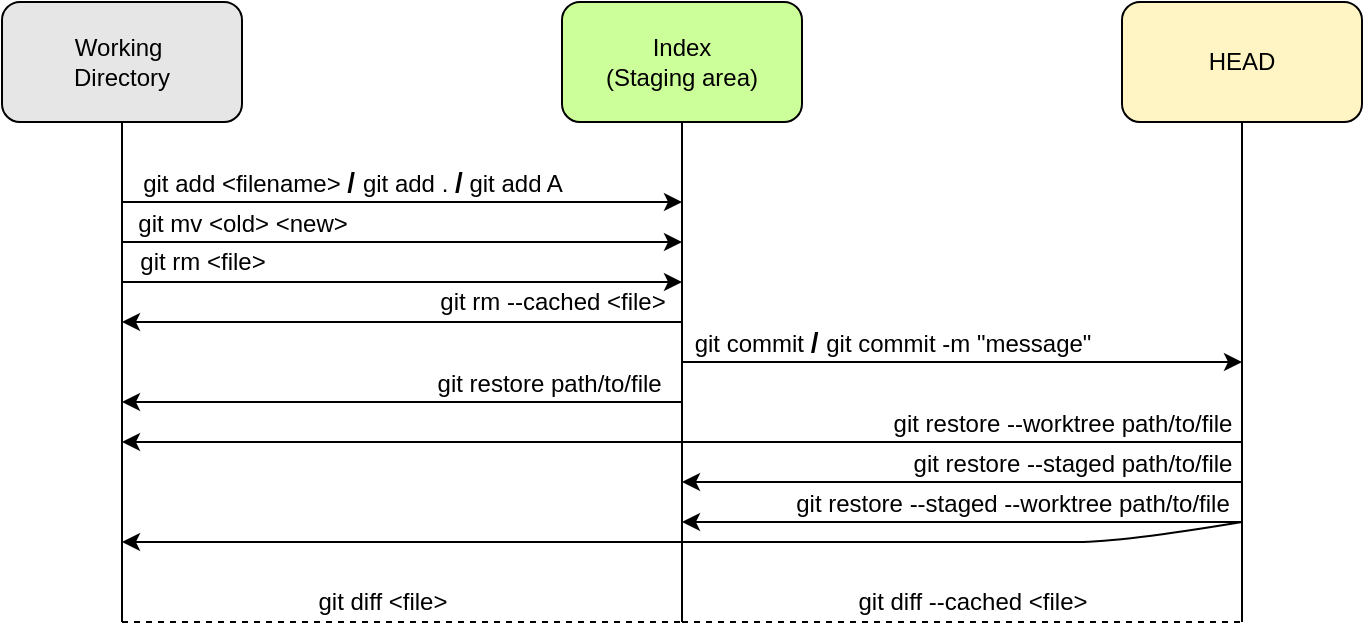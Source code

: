 <mxfile version="16.0.0" type="github">
  <diagram id="oE1kLv5p4GpdTMjqKH7l" name="Page-1">
    <mxGraphModel dx="1022" dy="468" grid="1" gridSize="10" guides="1" tooltips="1" connect="1" arrows="1" fold="1" page="1" pageScale="1" pageWidth="850" pageHeight="1100" math="0" shadow="0">
      <root>
        <mxCell id="0" />
        <mxCell id="1" parent="0" />
        <mxCell id="v0JIoPpW-7pg3gaM1F9p-2" value="Index&lt;br&gt;(Staging area)" style="rounded=1;whiteSpace=wrap;html=1;fillColor=#CCFF99;" parent="1" vertex="1">
          <mxGeometry x="340" y="10" width="120" height="60" as="geometry" />
        </mxCell>
        <mxCell id="v0JIoPpW-7pg3gaM1F9p-3" value="HEAD" style="rounded=1;whiteSpace=wrap;html=1;fillColor=#FFF4C3;" parent="1" vertex="1">
          <mxGeometry x="620" y="10" width="120" height="60" as="geometry" />
        </mxCell>
        <mxCell id="v0JIoPpW-7pg3gaM1F9p-4" value="" style="endArrow=none;html=1;rounded=0;entryX=0.5;entryY=1;entryDx=0;entryDy=0;" parent="1" target="v0JIoPpW-7pg3gaM1F9p-1" edge="1">
          <mxGeometry width="50" height="50" relative="1" as="geometry">
            <mxPoint x="120" y="320" as="sourcePoint" />
            <mxPoint x="430" y="230" as="targetPoint" />
          </mxGeometry>
        </mxCell>
        <mxCell id="v0JIoPpW-7pg3gaM1F9p-5" value="" style="endArrow=none;html=1;rounded=0;entryX=0.5;entryY=1;entryDx=0;entryDy=0;" parent="1" target="v0JIoPpW-7pg3gaM1F9p-2" edge="1">
          <mxGeometry width="50" height="50" relative="1" as="geometry">
            <mxPoint x="400" y="320" as="sourcePoint" />
            <mxPoint x="430" y="230" as="targetPoint" />
          </mxGeometry>
        </mxCell>
        <mxCell id="v0JIoPpW-7pg3gaM1F9p-6" value="" style="endArrow=none;html=1;rounded=0;entryX=0.5;entryY=1;entryDx=0;entryDy=0;" parent="1" target="v0JIoPpW-7pg3gaM1F9p-3" edge="1">
          <mxGeometry width="50" height="50" relative="1" as="geometry">
            <mxPoint x="680" y="320" as="sourcePoint" />
            <mxPoint x="430" y="230" as="targetPoint" />
          </mxGeometry>
        </mxCell>
        <mxCell id="v0JIoPpW-7pg3gaM1F9p-8" value="" style="endArrow=classic;html=1;rounded=0;" parent="1" edge="1">
          <mxGeometry width="50" height="50" relative="1" as="geometry">
            <mxPoint x="120" y="110" as="sourcePoint" />
            <mxPoint x="400" y="110" as="targetPoint" />
          </mxGeometry>
        </mxCell>
        <mxCell id="v0JIoPpW-7pg3gaM1F9p-10" value="" style="endArrow=classic;html=1;rounded=0;" parent="1" edge="1">
          <mxGeometry width="50" height="50" relative="1" as="geometry">
            <mxPoint x="400" y="190" as="sourcePoint" />
            <mxPoint x="680" y="190" as="targetPoint" />
          </mxGeometry>
        </mxCell>
        <mxCell id="v0JIoPpW-7pg3gaM1F9p-22" value="" style="endArrow=classic;html=1;rounded=0;" parent="1" edge="1">
          <mxGeometry width="50" height="50" relative="1" as="geometry">
            <mxPoint x="400" y="210" as="sourcePoint" />
            <mxPoint x="120" y="210" as="targetPoint" />
          </mxGeometry>
        </mxCell>
        <mxCell id="v0JIoPpW-7pg3gaM1F9p-24" value="" style="endArrow=classic;html=1;rounded=0;" parent="1" edge="1">
          <mxGeometry width="50" height="50" relative="1" as="geometry">
            <mxPoint x="680" y="230" as="sourcePoint" />
            <mxPoint x="120" y="230" as="targetPoint" />
          </mxGeometry>
        </mxCell>
        <mxCell id="v0JIoPpW-7pg3gaM1F9p-26" value="" style="endArrow=classic;html=1;rounded=0;" parent="1" edge="1">
          <mxGeometry width="50" height="50" relative="1" as="geometry">
            <mxPoint x="680" y="250" as="sourcePoint" />
            <mxPoint x="400" y="250" as="targetPoint" />
          </mxGeometry>
        </mxCell>
        <mxCell id="v0JIoPpW-7pg3gaM1F9p-30" value="" style="endArrow=classic;html=1;rounded=0;" parent="1" edge="1">
          <mxGeometry width="50" height="50" relative="1" as="geometry">
            <mxPoint x="680" y="270" as="sourcePoint" />
            <mxPoint x="400" y="270" as="targetPoint" />
          </mxGeometry>
        </mxCell>
        <mxCell id="v0JIoPpW-7pg3gaM1F9p-32" value="" style="curved=1;endArrow=classic;html=1;rounded=0;" parent="1" edge="1">
          <mxGeometry width="50" height="50" relative="1" as="geometry">
            <mxPoint x="680" y="270" as="sourcePoint" />
            <mxPoint x="120" y="280" as="targetPoint" />
            <Array as="points">
              <mxPoint x="620" y="280" />
              <mxPoint x="575" y="280" />
              <mxPoint x="525" y="280" />
            </Array>
          </mxGeometry>
        </mxCell>
        <mxCell id="v0JIoPpW-7pg3gaM1F9p-34" value="" style="endArrow=classic;html=1;rounded=0;" parent="1" edge="1">
          <mxGeometry width="50" height="50" relative="1" as="geometry">
            <mxPoint x="400" y="170" as="sourcePoint" />
            <mxPoint x="120" y="170" as="targetPoint" />
          </mxGeometry>
        </mxCell>
        <mxCell id="v0JIoPpW-7pg3gaM1F9p-35" value="git rm --cached &amp;lt;file&amp;gt;" style="text;html=1;align=center;verticalAlign=middle;resizable=0;points=[];autosize=1;strokeColor=none;fillColor=none;" parent="1" vertex="1">
          <mxGeometry x="270" y="150" width="130" height="20" as="geometry" />
        </mxCell>
        <mxCell id="v0JIoPpW-7pg3gaM1F9p-36" value="" style="endArrow=classic;html=1;rounded=0;" parent="1" edge="1">
          <mxGeometry width="50" height="50" relative="1" as="geometry">
            <mxPoint x="120" y="150" as="sourcePoint" />
            <mxPoint x="400" y="150" as="targetPoint" />
          </mxGeometry>
        </mxCell>
        <mxCell id="v0JIoPpW-7pg3gaM1F9p-37" value="&lt;span&gt;git rm &amp;lt;file&amp;gt;&lt;/span&gt;" style="text;html=1;align=center;verticalAlign=middle;resizable=0;points=[];autosize=1;strokeColor=none;fillColor=none;" parent="1" vertex="1">
          <mxGeometry x="120" y="130" width="80" height="20" as="geometry" />
        </mxCell>
        <mxCell id="v0JIoPpW-7pg3gaM1F9p-39" value="" style="endArrow=classic;html=1;rounded=0;" parent="1" edge="1">
          <mxGeometry width="50" height="50" relative="1" as="geometry">
            <mxPoint x="120" y="130" as="sourcePoint" />
            <mxPoint x="400" y="130" as="targetPoint" />
          </mxGeometry>
        </mxCell>
        <mxCell id="v0JIoPpW-7pg3gaM1F9p-44" value="git diff &amp;lt;file&amp;gt;" style="text;html=1;align=center;verticalAlign=middle;resizable=0;points=[];autosize=1;strokeColor=none;fillColor=none;" parent="1" vertex="1">
          <mxGeometry x="210" y="300" width="80" height="20" as="geometry" />
        </mxCell>
        <mxCell id="v0JIoPpW-7pg3gaM1F9p-46" value="git diff --cached &amp;lt;file&amp;gt;" style="text;html=1;align=center;verticalAlign=middle;resizable=0;points=[];autosize=1;strokeColor=none;fillColor=none;" parent="1" vertex="1">
          <mxGeometry x="480" y="300" width="130" height="20" as="geometry" />
        </mxCell>
        <mxCell id="v0JIoPpW-7pg3gaM1F9p-47" value="git add &amp;lt;filename&amp;gt; &lt;b&gt;&lt;font style=&quot;font-size: 14px&quot;&gt;/&amp;nbsp;&lt;/font&gt;&lt;/b&gt;git add . &lt;b&gt;&lt;font style=&quot;font-size: 14px&quot;&gt;/&lt;/font&gt;&lt;/b&gt; git add A" style="text;html=1;align=center;verticalAlign=middle;resizable=0;points=[];autosize=1;strokeColor=none;fillColor=none;" parent="1" vertex="1">
          <mxGeometry x="120" y="90" width="230" height="20" as="geometry" />
        </mxCell>
        <mxCell id="v0JIoPpW-7pg3gaM1F9p-48" value="&lt;span style=&quot;font-size: 12px&quot;&gt;git mv &amp;lt;old&amp;gt; &amp;lt;new&amp;gt;&lt;/span&gt;" style="text;html=1;align=center;verticalAlign=middle;resizable=0;points=[];autosize=1;strokeColor=none;fillColor=none;fontSize=14;" parent="1" vertex="1">
          <mxGeometry x="120" y="110" width="120" height="20" as="geometry" />
        </mxCell>
        <mxCell id="v0JIoPpW-7pg3gaM1F9p-50" value="&lt;span&gt;git commit &lt;b&gt;&lt;font style=&quot;font-size: 14px&quot;&gt;/ &lt;/font&gt;&lt;/b&gt;git commit -m &quot;message&quot;&lt;/span&gt;" style="text;html=1;align=center;verticalAlign=middle;resizable=0;points=[];autosize=1;strokeColor=none;fillColor=none;fontSize=12;" parent="1" vertex="1">
          <mxGeometry x="400" y="170" width="210" height="20" as="geometry" />
        </mxCell>
        <mxCell id="v0JIoPpW-7pg3gaM1F9p-51" value="&lt;span style=&quot;font-size: 12px&quot;&gt;git restore path/to/file&amp;nbsp;&lt;/span&gt;" style="text;html=1;align=center;verticalAlign=middle;resizable=0;points=[];autosize=1;strokeColor=none;fillColor=none;fontSize=14;" parent="1" vertex="1">
          <mxGeometry x="270" y="190" width="130" height="20" as="geometry" />
        </mxCell>
        <mxCell id="v0JIoPpW-7pg3gaM1F9p-52" value="&lt;span style=&quot;font-size: 12px&quot;&gt;git restore --worktree path/to/file&lt;/span&gt;" style="text;html=1;align=center;verticalAlign=middle;resizable=0;points=[];autosize=1;strokeColor=none;fillColor=none;fontSize=14;" parent="1" vertex="1">
          <mxGeometry x="500" y="210" width="180" height="20" as="geometry" />
        </mxCell>
        <mxCell id="v0JIoPpW-7pg3gaM1F9p-53" value="&lt;span style=&quot;font-size: 12px&quot;&gt;git restore --staged path/to/file&lt;/span&gt;" style="text;html=1;align=center;verticalAlign=middle;resizable=0;points=[];autosize=1;strokeColor=none;fillColor=none;fontSize=14;" parent="1" vertex="1">
          <mxGeometry x="510" y="230" width="170" height="20" as="geometry" />
        </mxCell>
        <mxCell id="v0JIoPpW-7pg3gaM1F9p-54" value="&lt;span style=&quot;font-size: 12px&quot;&gt;git restore --staged --worktree path/to/file&lt;/span&gt;" style="text;html=1;align=center;verticalAlign=middle;resizable=0;points=[];autosize=1;strokeColor=none;fillColor=none;fontSize=14;" parent="1" vertex="1">
          <mxGeometry x="450" y="250" width="230" height="20" as="geometry" />
        </mxCell>
        <mxCell id="v0JIoPpW-7pg3gaM1F9p-1" value="Working&amp;nbsp;&lt;br&gt;Directory" style="rounded=1;whiteSpace=wrap;html=1;fillColor=#E6E6E6;" parent="1" vertex="1">
          <mxGeometry x="60" y="10" width="120" height="60" as="geometry" />
        </mxCell>
        <mxCell id="d9THB-mZF157dW-LjseJ-3" value="" style="endArrow=none;dashed=1;html=1;rounded=0;" edge="1" parent="1">
          <mxGeometry width="50" height="50" relative="1" as="geometry">
            <mxPoint x="400" y="320" as="sourcePoint" />
            <mxPoint x="680" y="320" as="targetPoint" />
          </mxGeometry>
        </mxCell>
        <mxCell id="d9THB-mZF157dW-LjseJ-4" value="" style="endArrow=none;dashed=1;html=1;rounded=0;" edge="1" parent="1">
          <mxGeometry width="50" height="50" relative="1" as="geometry">
            <mxPoint x="120" y="320" as="sourcePoint" />
            <mxPoint x="400" y="320" as="targetPoint" />
          </mxGeometry>
        </mxCell>
      </root>
    </mxGraphModel>
  </diagram>
</mxfile>

